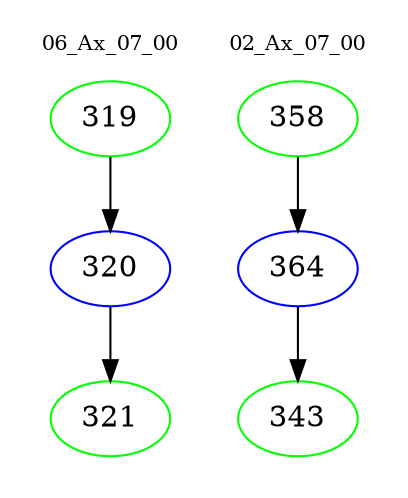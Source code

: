 digraph{
subgraph cluster_0 {
color = white
label = "06_Ax_07_00";
fontsize=10;
T0_319 [label="319", color="green"]
T0_319 -> T0_320 [color="black"]
T0_320 [label="320", color="blue"]
T0_320 -> T0_321 [color="black"]
T0_321 [label="321", color="green"]
}
subgraph cluster_1 {
color = white
label = "02_Ax_07_00";
fontsize=10;
T1_358 [label="358", color="green"]
T1_358 -> T1_364 [color="black"]
T1_364 [label="364", color="blue"]
T1_364 -> T1_343 [color="black"]
T1_343 [label="343", color="green"]
}
}
